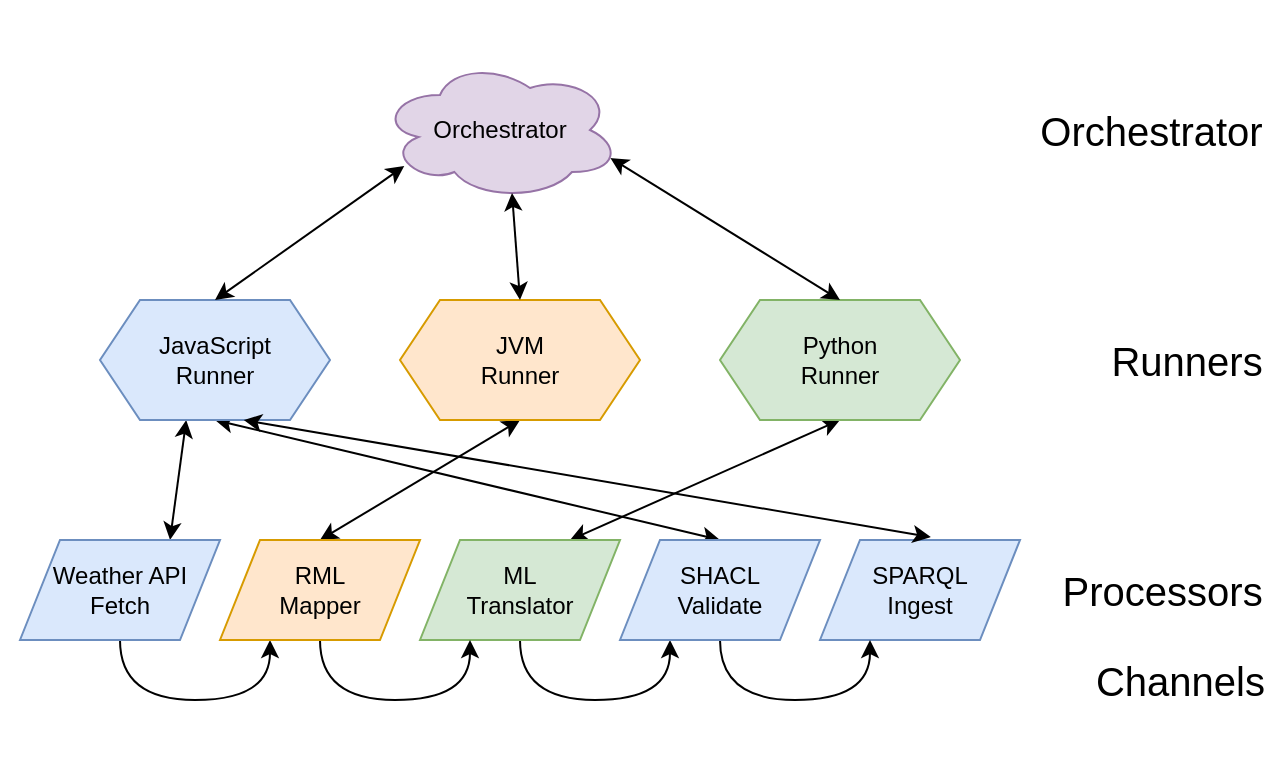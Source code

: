 <mxfile version="28.1.1">
  <diagram name="Page-1" id="nbcLEyuHgF4mKDEu06tl">
    <mxGraphModel dx="435" dy="639" grid="1" gridSize="10" guides="1" tooltips="1" connect="1" arrows="1" fold="1" page="1" pageScale="1" pageWidth="850" pageHeight="1100" math="0" shadow="0">
      <root>
        <mxCell id="0" />
        <mxCell id="1" parent="0" />
        <mxCell id="4HdtmGUAHMXCHLeFPbN6-7" value="&lt;span style=&quot;font-size: 20px;&quot;&gt;Channels&amp;nbsp;&lt;/span&gt;" style="rounded=0;whiteSpace=wrap;html=1;align=right;fillColor=none;strokeColor=none;" parent="1" vertex="1">
          <mxGeometry x="80" y="910" width="640" height="80" as="geometry" />
        </mxCell>
        <mxCell id="4HdtmGUAHMXCHLeFPbN6-6" value="&lt;font style=&quot;font-size: 20px;&quot;&gt;Processors&lt;/font&gt;&amp;nbsp;&amp;nbsp;" style="rounded=0;whiteSpace=wrap;html=1;align=right;fillColor=none;strokeColor=none;" parent="1" vertex="1">
          <mxGeometry x="80" y="865" width="640" height="80" as="geometry" />
        </mxCell>
        <mxCell id="4HdtmGUAHMXCHLeFPbN6-5" value="&lt;span style=&quot;font-size: 20px;&quot;&gt;Runners&lt;/span&gt;&amp;nbsp;&amp;nbsp;" style="rounded=0;whiteSpace=wrap;html=1;align=right;fillColor=none;strokeColor=none;" parent="1" vertex="1">
          <mxGeometry x="80" y="750" width="640" height="80" as="geometry" />
        </mxCell>
        <mxCell id="4HdtmGUAHMXCHLeFPbN6-2" value="&lt;font style=&quot;font-size: 20px;&quot;&gt;Orchestrator&lt;/font&gt;&amp;nbsp;&amp;nbsp;" style="rounded=0;whiteSpace=wrap;html=1;align=right;fillColor=none;strokeColor=none;" parent="1" vertex="1">
          <mxGeometry x="80" y="635" width="640" height="80" as="geometry" />
        </mxCell>
        <mxCell id="HYHkahuy0YCJHfaRvets-11" value="Orchestrator" style="ellipse;shape=cloud;whiteSpace=wrap;html=1;fillColor=#e1d5e7;strokeColor=#9673a6;" parent="1" vertex="1">
          <mxGeometry x="270" y="640" width="120" height="70" as="geometry" />
        </mxCell>
        <mxCell id="HYHkahuy0YCJHfaRvets-42" style="edgeStyle=none;rounded=0;orthogonalLoop=1;jettySize=auto;html=1;exitX=0.5;exitY=1;exitDx=0;exitDy=0;entryX=0.5;entryY=0;entryDx=0;entryDy=0;startArrow=classic;startFill=1;" parent="1" source="HYHkahuy0YCJHfaRvets-13" target="HYHkahuy0YCJHfaRvets-20" edge="1">
          <mxGeometry relative="1" as="geometry" />
        </mxCell>
        <mxCell id="HYHkahuy0YCJHfaRvets-13" value="&lt;div&gt;JVM&lt;/div&gt;&lt;div&gt;Runner&lt;/div&gt;" style="shape=hexagon;perimeter=hexagonPerimeter2;whiteSpace=wrap;html=1;fixedSize=1;fillColor=#ffe6cc;strokeColor=#d79b00;" parent="1" vertex="1">
          <mxGeometry x="280" y="760" width="120" height="60" as="geometry" />
        </mxCell>
        <mxCell id="HYHkahuy0YCJHfaRvets-39" style="edgeStyle=none;rounded=0;orthogonalLoop=1;jettySize=auto;html=1;exitX=0.375;exitY=1;exitDx=0;exitDy=0;entryX=0.75;entryY=0;entryDx=0;entryDy=0;startArrow=classic;startFill=1;" parent="1" source="HYHkahuy0YCJHfaRvets-15" target="HYHkahuy0YCJHfaRvets-17" edge="1">
          <mxGeometry relative="1" as="geometry" />
        </mxCell>
        <mxCell id="HYHkahuy0YCJHfaRvets-40" style="edgeStyle=none;rounded=0;orthogonalLoop=1;jettySize=auto;html=1;exitX=0.5;exitY=1;exitDx=0;exitDy=0;entryX=0.5;entryY=0;entryDx=0;entryDy=0;startArrow=classic;startFill=1;" parent="1" source="HYHkahuy0YCJHfaRvets-15" target="HYHkahuy0YCJHfaRvets-21" edge="1">
          <mxGeometry relative="1" as="geometry" />
        </mxCell>
        <mxCell id="HYHkahuy0YCJHfaRvets-15" value="JavaScript&lt;div&gt;Runner&lt;/div&gt;" style="shape=hexagon;perimeter=hexagonPerimeter2;whiteSpace=wrap;html=1;fixedSize=1;fillColor=#dae8fc;strokeColor=#6c8ebf;" parent="1" vertex="1">
          <mxGeometry x="130" y="760" width="115" height="60" as="geometry" />
        </mxCell>
        <mxCell id="HYHkahuy0YCJHfaRvets-43" style="edgeStyle=none;rounded=0;orthogonalLoop=1;jettySize=auto;html=1;exitX=0.5;exitY=1;exitDx=0;exitDy=0;entryX=0.75;entryY=0;entryDx=0;entryDy=0;startArrow=classic;startFill=1;" parent="1" source="HYHkahuy0YCJHfaRvets-16" target="HYHkahuy0YCJHfaRvets-19" edge="1">
          <mxGeometry relative="1" as="geometry" />
        </mxCell>
        <mxCell id="HYHkahuy0YCJHfaRvets-16" value="Python&lt;div&gt;Runner&lt;/div&gt;" style="shape=hexagon;perimeter=hexagonPerimeter2;whiteSpace=wrap;html=1;fixedSize=1;fillColor=#d5e8d4;strokeColor=#82b366;" parent="1" vertex="1">
          <mxGeometry x="440" y="760" width="120" height="60" as="geometry" />
        </mxCell>
        <mxCell id="HYHkahuy0YCJHfaRvets-45" style="edgeStyle=orthogonalEdgeStyle;curved=1;rounded=0;orthogonalLoop=1;jettySize=auto;html=1;exitX=0.5;exitY=1;exitDx=0;exitDy=0;entryX=0.25;entryY=1;entryDx=0;entryDy=0;" parent="1" source="HYHkahuy0YCJHfaRvets-17" target="HYHkahuy0YCJHfaRvets-20" edge="1">
          <mxGeometry relative="1" as="geometry">
            <Array as="points">
              <mxPoint x="140" y="960" />
              <mxPoint x="215" y="960" />
            </Array>
          </mxGeometry>
        </mxCell>
        <mxCell id="HYHkahuy0YCJHfaRvets-17" value="Weather API&lt;div&gt;Fetch&lt;/div&gt;" style="shape=parallelogram;perimeter=parallelogramPerimeter;whiteSpace=wrap;html=1;fixedSize=1;fillColor=#dae8fc;strokeColor=#6c8ebf;" parent="1" vertex="1">
          <mxGeometry x="90" y="880" width="100" height="50" as="geometry" />
        </mxCell>
        <mxCell id="HYHkahuy0YCJHfaRvets-18" value="SPARQL&lt;div&gt;Ingest&lt;/div&gt;" style="shape=parallelogram;perimeter=parallelogramPerimeter;whiteSpace=wrap;html=1;fixedSize=1;fillColor=#dae8fc;strokeColor=#6c8ebf;" parent="1" vertex="1">
          <mxGeometry x="490" y="880" width="100" height="50" as="geometry" />
        </mxCell>
        <mxCell id="HYHkahuy0YCJHfaRvets-47" style="edgeStyle=orthogonalEdgeStyle;curved=1;rounded=0;orthogonalLoop=1;jettySize=auto;html=1;exitX=0.5;exitY=1;exitDx=0;exitDy=0;entryX=0.25;entryY=1;entryDx=0;entryDy=0;" parent="1" source="HYHkahuy0YCJHfaRvets-19" target="HYHkahuy0YCJHfaRvets-21" edge="1">
          <mxGeometry relative="1" as="geometry">
            <Array as="points">
              <mxPoint x="340" y="960" />
              <mxPoint x="415" y="960" />
            </Array>
          </mxGeometry>
        </mxCell>
        <mxCell id="HYHkahuy0YCJHfaRvets-19" value="&lt;div&gt;ML&lt;/div&gt;&lt;div&gt;Translator&lt;/div&gt;" style="shape=parallelogram;perimeter=parallelogramPerimeter;whiteSpace=wrap;html=1;fixedSize=1;fillColor=#d5e8d4;strokeColor=#82b366;" parent="1" vertex="1">
          <mxGeometry x="290" y="880" width="100" height="50" as="geometry" />
        </mxCell>
        <mxCell id="HYHkahuy0YCJHfaRvets-46" style="edgeStyle=orthogonalEdgeStyle;curved=1;rounded=0;orthogonalLoop=1;jettySize=auto;html=1;exitX=0.5;exitY=1;exitDx=0;exitDy=0;entryX=0.25;entryY=1;entryDx=0;entryDy=0;" parent="1" source="HYHkahuy0YCJHfaRvets-20" target="HYHkahuy0YCJHfaRvets-19" edge="1">
          <mxGeometry relative="1" as="geometry">
            <Array as="points">
              <mxPoint x="240" y="960" />
              <mxPoint x="315" y="960" />
            </Array>
          </mxGeometry>
        </mxCell>
        <mxCell id="HYHkahuy0YCJHfaRvets-20" value="RML&lt;div&gt;Mapper&lt;/div&gt;" style="shape=parallelogram;perimeter=parallelogramPerimeter;whiteSpace=wrap;html=1;fixedSize=1;fillColor=#ffe6cc;strokeColor=#d79b00;" parent="1" vertex="1">
          <mxGeometry x="190" y="880" width="100" height="50" as="geometry" />
        </mxCell>
        <mxCell id="HYHkahuy0YCJHfaRvets-48" style="edgeStyle=orthogonalEdgeStyle;curved=1;rounded=0;orthogonalLoop=1;jettySize=auto;html=1;exitX=0.5;exitY=1;exitDx=0;exitDy=0;entryX=0.25;entryY=1;entryDx=0;entryDy=0;" parent="1" source="HYHkahuy0YCJHfaRvets-21" target="HYHkahuy0YCJHfaRvets-18" edge="1">
          <mxGeometry relative="1" as="geometry">
            <Array as="points">
              <mxPoint x="440" y="960" />
              <mxPoint x="515" y="960" />
            </Array>
          </mxGeometry>
        </mxCell>
        <mxCell id="HYHkahuy0YCJHfaRvets-21" value="SHACL&lt;div&gt;Validate&lt;/div&gt;" style="shape=parallelogram;perimeter=parallelogramPerimeter;whiteSpace=wrap;html=1;fixedSize=1;fillColor=#dae8fc;strokeColor=#6c8ebf;" parent="1" vertex="1">
          <mxGeometry x="390" y="880" width="100" height="50" as="geometry" />
        </mxCell>
        <mxCell id="HYHkahuy0YCJHfaRvets-23" value="" style="endArrow=classic;startArrow=classic;html=1;rounded=0;exitX=0.5;exitY=0;exitDx=0;exitDy=0;entryX=0.101;entryY=0.757;entryDx=0;entryDy=0;entryPerimeter=0;" parent="1" source="HYHkahuy0YCJHfaRvets-15" target="HYHkahuy0YCJHfaRvets-11" edge="1">
          <mxGeometry width="50" height="50" relative="1" as="geometry">
            <mxPoint x="320" y="810" as="sourcePoint" />
            <mxPoint x="370" y="760" as="targetPoint" />
          </mxGeometry>
        </mxCell>
        <mxCell id="HYHkahuy0YCJHfaRvets-24" value="" style="endArrow=classic;startArrow=classic;html=1;rounded=0;entryX=0.55;entryY=0.95;entryDx=0;entryDy=0;entryPerimeter=0;exitX=0.5;exitY=0;exitDx=0;exitDy=0;" parent="1" source="HYHkahuy0YCJHfaRvets-13" target="HYHkahuy0YCJHfaRvets-11" edge="1">
          <mxGeometry width="50" height="50" relative="1" as="geometry">
            <mxPoint x="320" y="770" as="sourcePoint" />
            <mxPoint x="370" y="720" as="targetPoint" />
          </mxGeometry>
        </mxCell>
        <mxCell id="HYHkahuy0YCJHfaRvets-25" value="" style="endArrow=classic;startArrow=classic;html=1;rounded=0;entryX=0.96;entryY=0.7;entryDx=0;entryDy=0;entryPerimeter=0;exitX=0.5;exitY=0;exitDx=0;exitDy=0;" parent="1" source="HYHkahuy0YCJHfaRvets-16" target="HYHkahuy0YCJHfaRvets-11" edge="1">
          <mxGeometry width="50" height="50" relative="1" as="geometry">
            <mxPoint x="320" y="810" as="sourcePoint" />
            <mxPoint x="370" y="760" as="targetPoint" />
          </mxGeometry>
        </mxCell>
        <mxCell id="HYHkahuy0YCJHfaRvets-41" style="edgeStyle=none;rounded=0;orthogonalLoop=1;jettySize=auto;html=1;exitX=0.625;exitY=1;exitDx=0;exitDy=0;entryX=0.554;entryY=-0.029;entryDx=0;entryDy=0;entryPerimeter=0;startArrow=classic;startFill=1;" parent="1" source="HYHkahuy0YCJHfaRvets-15" target="HYHkahuy0YCJHfaRvets-18" edge="1">
          <mxGeometry relative="1" as="geometry" />
        </mxCell>
        <mxCell id="4HdtmGUAHMXCHLeFPbN6-8" value="&amp;nbsp;&amp;nbsp;" style="rounded=0;whiteSpace=wrap;html=1;align=right;fillColor=none;strokeColor=none;" parent="1" vertex="1">
          <mxGeometry x="80" y="610" width="640" height="80" as="geometry" />
        </mxCell>
      </root>
    </mxGraphModel>
  </diagram>
</mxfile>
